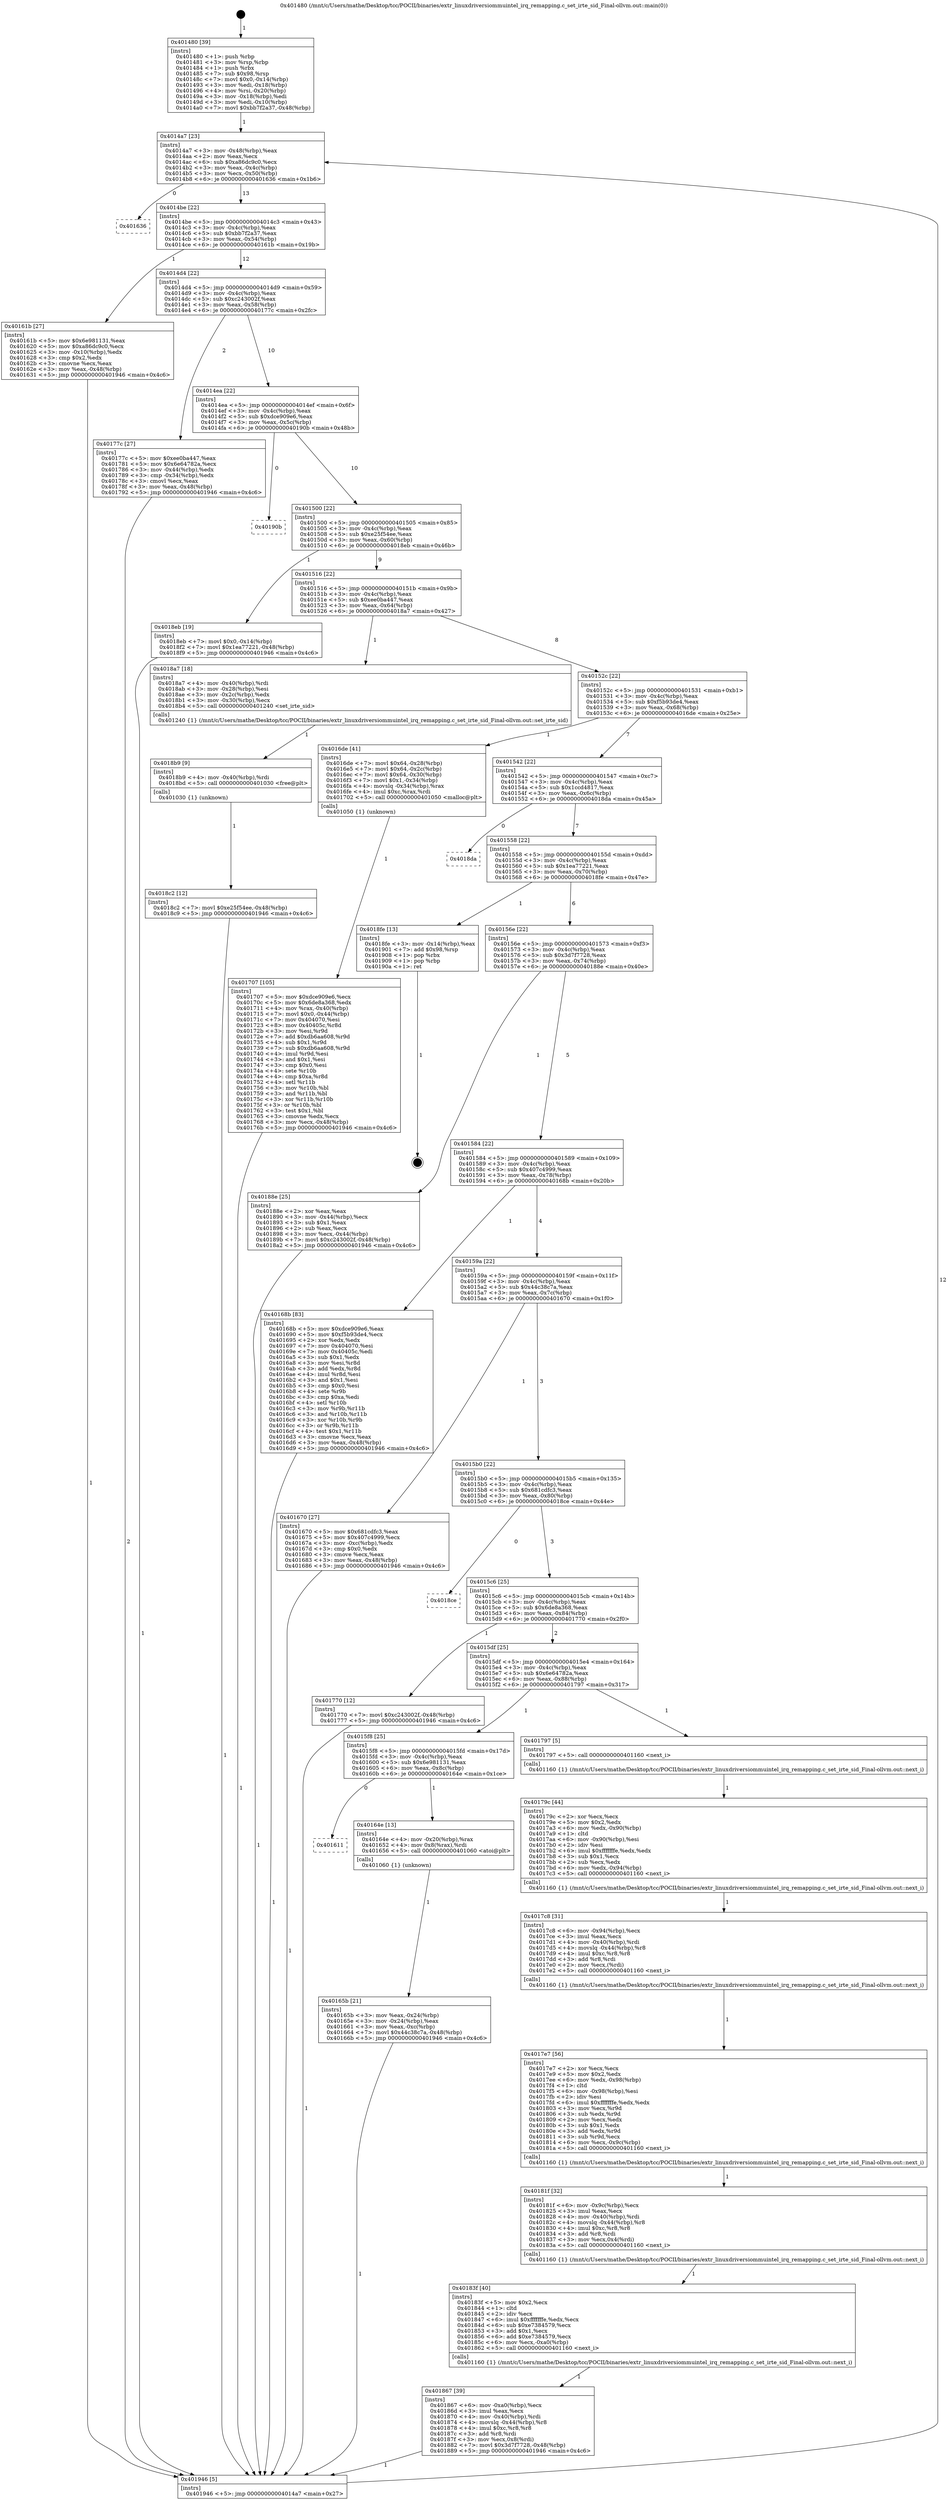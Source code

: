 digraph "0x401480" {
  label = "0x401480 (/mnt/c/Users/mathe/Desktop/tcc/POCII/binaries/extr_linuxdriversiommuintel_irq_remapping.c_set_irte_sid_Final-ollvm.out::main(0))"
  labelloc = "t"
  node[shape=record]

  Entry [label="",width=0.3,height=0.3,shape=circle,fillcolor=black,style=filled]
  "0x4014a7" [label="{
     0x4014a7 [23]\l
     | [instrs]\l
     &nbsp;&nbsp;0x4014a7 \<+3\>: mov -0x48(%rbp),%eax\l
     &nbsp;&nbsp;0x4014aa \<+2\>: mov %eax,%ecx\l
     &nbsp;&nbsp;0x4014ac \<+6\>: sub $0xa86dc9c0,%ecx\l
     &nbsp;&nbsp;0x4014b2 \<+3\>: mov %eax,-0x4c(%rbp)\l
     &nbsp;&nbsp;0x4014b5 \<+3\>: mov %ecx,-0x50(%rbp)\l
     &nbsp;&nbsp;0x4014b8 \<+6\>: je 0000000000401636 \<main+0x1b6\>\l
  }"]
  "0x401636" [label="{
     0x401636\l
  }", style=dashed]
  "0x4014be" [label="{
     0x4014be [22]\l
     | [instrs]\l
     &nbsp;&nbsp;0x4014be \<+5\>: jmp 00000000004014c3 \<main+0x43\>\l
     &nbsp;&nbsp;0x4014c3 \<+3\>: mov -0x4c(%rbp),%eax\l
     &nbsp;&nbsp;0x4014c6 \<+5\>: sub $0xbb7f2a37,%eax\l
     &nbsp;&nbsp;0x4014cb \<+3\>: mov %eax,-0x54(%rbp)\l
     &nbsp;&nbsp;0x4014ce \<+6\>: je 000000000040161b \<main+0x19b\>\l
  }"]
  Exit [label="",width=0.3,height=0.3,shape=circle,fillcolor=black,style=filled,peripheries=2]
  "0x40161b" [label="{
     0x40161b [27]\l
     | [instrs]\l
     &nbsp;&nbsp;0x40161b \<+5\>: mov $0x6e981131,%eax\l
     &nbsp;&nbsp;0x401620 \<+5\>: mov $0xa86dc9c0,%ecx\l
     &nbsp;&nbsp;0x401625 \<+3\>: mov -0x10(%rbp),%edx\l
     &nbsp;&nbsp;0x401628 \<+3\>: cmp $0x2,%edx\l
     &nbsp;&nbsp;0x40162b \<+3\>: cmovne %ecx,%eax\l
     &nbsp;&nbsp;0x40162e \<+3\>: mov %eax,-0x48(%rbp)\l
     &nbsp;&nbsp;0x401631 \<+5\>: jmp 0000000000401946 \<main+0x4c6\>\l
  }"]
  "0x4014d4" [label="{
     0x4014d4 [22]\l
     | [instrs]\l
     &nbsp;&nbsp;0x4014d4 \<+5\>: jmp 00000000004014d9 \<main+0x59\>\l
     &nbsp;&nbsp;0x4014d9 \<+3\>: mov -0x4c(%rbp),%eax\l
     &nbsp;&nbsp;0x4014dc \<+5\>: sub $0xc243002f,%eax\l
     &nbsp;&nbsp;0x4014e1 \<+3\>: mov %eax,-0x58(%rbp)\l
     &nbsp;&nbsp;0x4014e4 \<+6\>: je 000000000040177c \<main+0x2fc\>\l
  }"]
  "0x401946" [label="{
     0x401946 [5]\l
     | [instrs]\l
     &nbsp;&nbsp;0x401946 \<+5\>: jmp 00000000004014a7 \<main+0x27\>\l
  }"]
  "0x401480" [label="{
     0x401480 [39]\l
     | [instrs]\l
     &nbsp;&nbsp;0x401480 \<+1\>: push %rbp\l
     &nbsp;&nbsp;0x401481 \<+3\>: mov %rsp,%rbp\l
     &nbsp;&nbsp;0x401484 \<+1\>: push %rbx\l
     &nbsp;&nbsp;0x401485 \<+7\>: sub $0x98,%rsp\l
     &nbsp;&nbsp;0x40148c \<+7\>: movl $0x0,-0x14(%rbp)\l
     &nbsp;&nbsp;0x401493 \<+3\>: mov %edi,-0x18(%rbp)\l
     &nbsp;&nbsp;0x401496 \<+4\>: mov %rsi,-0x20(%rbp)\l
     &nbsp;&nbsp;0x40149a \<+3\>: mov -0x18(%rbp),%edi\l
     &nbsp;&nbsp;0x40149d \<+3\>: mov %edi,-0x10(%rbp)\l
     &nbsp;&nbsp;0x4014a0 \<+7\>: movl $0xbb7f2a37,-0x48(%rbp)\l
  }"]
  "0x4018c2" [label="{
     0x4018c2 [12]\l
     | [instrs]\l
     &nbsp;&nbsp;0x4018c2 \<+7\>: movl $0xe25f54ee,-0x48(%rbp)\l
     &nbsp;&nbsp;0x4018c9 \<+5\>: jmp 0000000000401946 \<main+0x4c6\>\l
  }"]
  "0x40177c" [label="{
     0x40177c [27]\l
     | [instrs]\l
     &nbsp;&nbsp;0x40177c \<+5\>: mov $0xee0ba447,%eax\l
     &nbsp;&nbsp;0x401781 \<+5\>: mov $0x6e64782a,%ecx\l
     &nbsp;&nbsp;0x401786 \<+3\>: mov -0x44(%rbp),%edx\l
     &nbsp;&nbsp;0x401789 \<+3\>: cmp -0x34(%rbp),%edx\l
     &nbsp;&nbsp;0x40178c \<+3\>: cmovl %ecx,%eax\l
     &nbsp;&nbsp;0x40178f \<+3\>: mov %eax,-0x48(%rbp)\l
     &nbsp;&nbsp;0x401792 \<+5\>: jmp 0000000000401946 \<main+0x4c6\>\l
  }"]
  "0x4014ea" [label="{
     0x4014ea [22]\l
     | [instrs]\l
     &nbsp;&nbsp;0x4014ea \<+5\>: jmp 00000000004014ef \<main+0x6f\>\l
     &nbsp;&nbsp;0x4014ef \<+3\>: mov -0x4c(%rbp),%eax\l
     &nbsp;&nbsp;0x4014f2 \<+5\>: sub $0xdce909e6,%eax\l
     &nbsp;&nbsp;0x4014f7 \<+3\>: mov %eax,-0x5c(%rbp)\l
     &nbsp;&nbsp;0x4014fa \<+6\>: je 000000000040190b \<main+0x48b\>\l
  }"]
  "0x4018b9" [label="{
     0x4018b9 [9]\l
     | [instrs]\l
     &nbsp;&nbsp;0x4018b9 \<+4\>: mov -0x40(%rbp),%rdi\l
     &nbsp;&nbsp;0x4018bd \<+5\>: call 0000000000401030 \<free@plt\>\l
     | [calls]\l
     &nbsp;&nbsp;0x401030 \{1\} (unknown)\l
  }"]
  "0x40190b" [label="{
     0x40190b\l
  }", style=dashed]
  "0x401500" [label="{
     0x401500 [22]\l
     | [instrs]\l
     &nbsp;&nbsp;0x401500 \<+5\>: jmp 0000000000401505 \<main+0x85\>\l
     &nbsp;&nbsp;0x401505 \<+3\>: mov -0x4c(%rbp),%eax\l
     &nbsp;&nbsp;0x401508 \<+5\>: sub $0xe25f54ee,%eax\l
     &nbsp;&nbsp;0x40150d \<+3\>: mov %eax,-0x60(%rbp)\l
     &nbsp;&nbsp;0x401510 \<+6\>: je 00000000004018eb \<main+0x46b\>\l
  }"]
  "0x401867" [label="{
     0x401867 [39]\l
     | [instrs]\l
     &nbsp;&nbsp;0x401867 \<+6\>: mov -0xa0(%rbp),%ecx\l
     &nbsp;&nbsp;0x40186d \<+3\>: imul %eax,%ecx\l
     &nbsp;&nbsp;0x401870 \<+4\>: mov -0x40(%rbp),%rdi\l
     &nbsp;&nbsp;0x401874 \<+4\>: movslq -0x44(%rbp),%r8\l
     &nbsp;&nbsp;0x401878 \<+4\>: imul $0xc,%r8,%r8\l
     &nbsp;&nbsp;0x40187c \<+3\>: add %r8,%rdi\l
     &nbsp;&nbsp;0x40187f \<+3\>: mov %ecx,0x8(%rdi)\l
     &nbsp;&nbsp;0x401882 \<+7\>: movl $0x3d7f7728,-0x48(%rbp)\l
     &nbsp;&nbsp;0x401889 \<+5\>: jmp 0000000000401946 \<main+0x4c6\>\l
  }"]
  "0x4018eb" [label="{
     0x4018eb [19]\l
     | [instrs]\l
     &nbsp;&nbsp;0x4018eb \<+7\>: movl $0x0,-0x14(%rbp)\l
     &nbsp;&nbsp;0x4018f2 \<+7\>: movl $0x1ea77221,-0x48(%rbp)\l
     &nbsp;&nbsp;0x4018f9 \<+5\>: jmp 0000000000401946 \<main+0x4c6\>\l
  }"]
  "0x401516" [label="{
     0x401516 [22]\l
     | [instrs]\l
     &nbsp;&nbsp;0x401516 \<+5\>: jmp 000000000040151b \<main+0x9b\>\l
     &nbsp;&nbsp;0x40151b \<+3\>: mov -0x4c(%rbp),%eax\l
     &nbsp;&nbsp;0x40151e \<+5\>: sub $0xee0ba447,%eax\l
     &nbsp;&nbsp;0x401523 \<+3\>: mov %eax,-0x64(%rbp)\l
     &nbsp;&nbsp;0x401526 \<+6\>: je 00000000004018a7 \<main+0x427\>\l
  }"]
  "0x40183f" [label="{
     0x40183f [40]\l
     | [instrs]\l
     &nbsp;&nbsp;0x40183f \<+5\>: mov $0x2,%ecx\l
     &nbsp;&nbsp;0x401844 \<+1\>: cltd\l
     &nbsp;&nbsp;0x401845 \<+2\>: idiv %ecx\l
     &nbsp;&nbsp;0x401847 \<+6\>: imul $0xfffffffe,%edx,%ecx\l
     &nbsp;&nbsp;0x40184d \<+6\>: sub $0xe7384579,%ecx\l
     &nbsp;&nbsp;0x401853 \<+3\>: add $0x1,%ecx\l
     &nbsp;&nbsp;0x401856 \<+6\>: add $0xe7384579,%ecx\l
     &nbsp;&nbsp;0x40185c \<+6\>: mov %ecx,-0xa0(%rbp)\l
     &nbsp;&nbsp;0x401862 \<+5\>: call 0000000000401160 \<next_i\>\l
     | [calls]\l
     &nbsp;&nbsp;0x401160 \{1\} (/mnt/c/Users/mathe/Desktop/tcc/POCII/binaries/extr_linuxdriversiommuintel_irq_remapping.c_set_irte_sid_Final-ollvm.out::next_i)\l
  }"]
  "0x4018a7" [label="{
     0x4018a7 [18]\l
     | [instrs]\l
     &nbsp;&nbsp;0x4018a7 \<+4\>: mov -0x40(%rbp),%rdi\l
     &nbsp;&nbsp;0x4018ab \<+3\>: mov -0x28(%rbp),%esi\l
     &nbsp;&nbsp;0x4018ae \<+3\>: mov -0x2c(%rbp),%edx\l
     &nbsp;&nbsp;0x4018b1 \<+3\>: mov -0x30(%rbp),%ecx\l
     &nbsp;&nbsp;0x4018b4 \<+5\>: call 0000000000401240 \<set_irte_sid\>\l
     | [calls]\l
     &nbsp;&nbsp;0x401240 \{1\} (/mnt/c/Users/mathe/Desktop/tcc/POCII/binaries/extr_linuxdriversiommuintel_irq_remapping.c_set_irte_sid_Final-ollvm.out::set_irte_sid)\l
  }"]
  "0x40152c" [label="{
     0x40152c [22]\l
     | [instrs]\l
     &nbsp;&nbsp;0x40152c \<+5\>: jmp 0000000000401531 \<main+0xb1\>\l
     &nbsp;&nbsp;0x401531 \<+3\>: mov -0x4c(%rbp),%eax\l
     &nbsp;&nbsp;0x401534 \<+5\>: sub $0xf5b93de4,%eax\l
     &nbsp;&nbsp;0x401539 \<+3\>: mov %eax,-0x68(%rbp)\l
     &nbsp;&nbsp;0x40153c \<+6\>: je 00000000004016de \<main+0x25e\>\l
  }"]
  "0x40181f" [label="{
     0x40181f [32]\l
     | [instrs]\l
     &nbsp;&nbsp;0x40181f \<+6\>: mov -0x9c(%rbp),%ecx\l
     &nbsp;&nbsp;0x401825 \<+3\>: imul %eax,%ecx\l
     &nbsp;&nbsp;0x401828 \<+4\>: mov -0x40(%rbp),%rdi\l
     &nbsp;&nbsp;0x40182c \<+4\>: movslq -0x44(%rbp),%r8\l
     &nbsp;&nbsp;0x401830 \<+4\>: imul $0xc,%r8,%r8\l
     &nbsp;&nbsp;0x401834 \<+3\>: add %r8,%rdi\l
     &nbsp;&nbsp;0x401837 \<+3\>: mov %ecx,0x4(%rdi)\l
     &nbsp;&nbsp;0x40183a \<+5\>: call 0000000000401160 \<next_i\>\l
     | [calls]\l
     &nbsp;&nbsp;0x401160 \{1\} (/mnt/c/Users/mathe/Desktop/tcc/POCII/binaries/extr_linuxdriversiommuintel_irq_remapping.c_set_irte_sid_Final-ollvm.out::next_i)\l
  }"]
  "0x4016de" [label="{
     0x4016de [41]\l
     | [instrs]\l
     &nbsp;&nbsp;0x4016de \<+7\>: movl $0x64,-0x28(%rbp)\l
     &nbsp;&nbsp;0x4016e5 \<+7\>: movl $0x64,-0x2c(%rbp)\l
     &nbsp;&nbsp;0x4016ec \<+7\>: movl $0x64,-0x30(%rbp)\l
     &nbsp;&nbsp;0x4016f3 \<+7\>: movl $0x1,-0x34(%rbp)\l
     &nbsp;&nbsp;0x4016fa \<+4\>: movslq -0x34(%rbp),%rax\l
     &nbsp;&nbsp;0x4016fe \<+4\>: imul $0xc,%rax,%rdi\l
     &nbsp;&nbsp;0x401702 \<+5\>: call 0000000000401050 \<malloc@plt\>\l
     | [calls]\l
     &nbsp;&nbsp;0x401050 \{1\} (unknown)\l
  }"]
  "0x401542" [label="{
     0x401542 [22]\l
     | [instrs]\l
     &nbsp;&nbsp;0x401542 \<+5\>: jmp 0000000000401547 \<main+0xc7\>\l
     &nbsp;&nbsp;0x401547 \<+3\>: mov -0x4c(%rbp),%eax\l
     &nbsp;&nbsp;0x40154a \<+5\>: sub $0x1ccd4817,%eax\l
     &nbsp;&nbsp;0x40154f \<+3\>: mov %eax,-0x6c(%rbp)\l
     &nbsp;&nbsp;0x401552 \<+6\>: je 00000000004018da \<main+0x45a\>\l
  }"]
  "0x4017e7" [label="{
     0x4017e7 [56]\l
     | [instrs]\l
     &nbsp;&nbsp;0x4017e7 \<+2\>: xor %ecx,%ecx\l
     &nbsp;&nbsp;0x4017e9 \<+5\>: mov $0x2,%edx\l
     &nbsp;&nbsp;0x4017ee \<+6\>: mov %edx,-0x98(%rbp)\l
     &nbsp;&nbsp;0x4017f4 \<+1\>: cltd\l
     &nbsp;&nbsp;0x4017f5 \<+6\>: mov -0x98(%rbp),%esi\l
     &nbsp;&nbsp;0x4017fb \<+2\>: idiv %esi\l
     &nbsp;&nbsp;0x4017fd \<+6\>: imul $0xfffffffe,%edx,%edx\l
     &nbsp;&nbsp;0x401803 \<+3\>: mov %ecx,%r9d\l
     &nbsp;&nbsp;0x401806 \<+3\>: sub %edx,%r9d\l
     &nbsp;&nbsp;0x401809 \<+2\>: mov %ecx,%edx\l
     &nbsp;&nbsp;0x40180b \<+3\>: sub $0x1,%edx\l
     &nbsp;&nbsp;0x40180e \<+3\>: add %edx,%r9d\l
     &nbsp;&nbsp;0x401811 \<+3\>: sub %r9d,%ecx\l
     &nbsp;&nbsp;0x401814 \<+6\>: mov %ecx,-0x9c(%rbp)\l
     &nbsp;&nbsp;0x40181a \<+5\>: call 0000000000401160 \<next_i\>\l
     | [calls]\l
     &nbsp;&nbsp;0x401160 \{1\} (/mnt/c/Users/mathe/Desktop/tcc/POCII/binaries/extr_linuxdriversiommuintel_irq_remapping.c_set_irte_sid_Final-ollvm.out::next_i)\l
  }"]
  "0x4018da" [label="{
     0x4018da\l
  }", style=dashed]
  "0x401558" [label="{
     0x401558 [22]\l
     | [instrs]\l
     &nbsp;&nbsp;0x401558 \<+5\>: jmp 000000000040155d \<main+0xdd\>\l
     &nbsp;&nbsp;0x40155d \<+3\>: mov -0x4c(%rbp),%eax\l
     &nbsp;&nbsp;0x401560 \<+5\>: sub $0x1ea77221,%eax\l
     &nbsp;&nbsp;0x401565 \<+3\>: mov %eax,-0x70(%rbp)\l
     &nbsp;&nbsp;0x401568 \<+6\>: je 00000000004018fe \<main+0x47e\>\l
  }"]
  "0x4017c8" [label="{
     0x4017c8 [31]\l
     | [instrs]\l
     &nbsp;&nbsp;0x4017c8 \<+6\>: mov -0x94(%rbp),%ecx\l
     &nbsp;&nbsp;0x4017ce \<+3\>: imul %eax,%ecx\l
     &nbsp;&nbsp;0x4017d1 \<+4\>: mov -0x40(%rbp),%rdi\l
     &nbsp;&nbsp;0x4017d5 \<+4\>: movslq -0x44(%rbp),%r8\l
     &nbsp;&nbsp;0x4017d9 \<+4\>: imul $0xc,%r8,%r8\l
     &nbsp;&nbsp;0x4017dd \<+3\>: add %r8,%rdi\l
     &nbsp;&nbsp;0x4017e0 \<+2\>: mov %ecx,(%rdi)\l
     &nbsp;&nbsp;0x4017e2 \<+5\>: call 0000000000401160 \<next_i\>\l
     | [calls]\l
     &nbsp;&nbsp;0x401160 \{1\} (/mnt/c/Users/mathe/Desktop/tcc/POCII/binaries/extr_linuxdriversiommuintel_irq_remapping.c_set_irte_sid_Final-ollvm.out::next_i)\l
  }"]
  "0x4018fe" [label="{
     0x4018fe [13]\l
     | [instrs]\l
     &nbsp;&nbsp;0x4018fe \<+3\>: mov -0x14(%rbp),%eax\l
     &nbsp;&nbsp;0x401901 \<+7\>: add $0x98,%rsp\l
     &nbsp;&nbsp;0x401908 \<+1\>: pop %rbx\l
     &nbsp;&nbsp;0x401909 \<+1\>: pop %rbp\l
     &nbsp;&nbsp;0x40190a \<+1\>: ret\l
  }"]
  "0x40156e" [label="{
     0x40156e [22]\l
     | [instrs]\l
     &nbsp;&nbsp;0x40156e \<+5\>: jmp 0000000000401573 \<main+0xf3\>\l
     &nbsp;&nbsp;0x401573 \<+3\>: mov -0x4c(%rbp),%eax\l
     &nbsp;&nbsp;0x401576 \<+5\>: sub $0x3d7f7728,%eax\l
     &nbsp;&nbsp;0x40157b \<+3\>: mov %eax,-0x74(%rbp)\l
     &nbsp;&nbsp;0x40157e \<+6\>: je 000000000040188e \<main+0x40e\>\l
  }"]
  "0x40179c" [label="{
     0x40179c [44]\l
     | [instrs]\l
     &nbsp;&nbsp;0x40179c \<+2\>: xor %ecx,%ecx\l
     &nbsp;&nbsp;0x40179e \<+5\>: mov $0x2,%edx\l
     &nbsp;&nbsp;0x4017a3 \<+6\>: mov %edx,-0x90(%rbp)\l
     &nbsp;&nbsp;0x4017a9 \<+1\>: cltd\l
     &nbsp;&nbsp;0x4017aa \<+6\>: mov -0x90(%rbp),%esi\l
     &nbsp;&nbsp;0x4017b0 \<+2\>: idiv %esi\l
     &nbsp;&nbsp;0x4017b2 \<+6\>: imul $0xfffffffe,%edx,%edx\l
     &nbsp;&nbsp;0x4017b8 \<+3\>: sub $0x1,%ecx\l
     &nbsp;&nbsp;0x4017bb \<+2\>: sub %ecx,%edx\l
     &nbsp;&nbsp;0x4017bd \<+6\>: mov %edx,-0x94(%rbp)\l
     &nbsp;&nbsp;0x4017c3 \<+5\>: call 0000000000401160 \<next_i\>\l
     | [calls]\l
     &nbsp;&nbsp;0x401160 \{1\} (/mnt/c/Users/mathe/Desktop/tcc/POCII/binaries/extr_linuxdriversiommuintel_irq_remapping.c_set_irte_sid_Final-ollvm.out::next_i)\l
  }"]
  "0x40188e" [label="{
     0x40188e [25]\l
     | [instrs]\l
     &nbsp;&nbsp;0x40188e \<+2\>: xor %eax,%eax\l
     &nbsp;&nbsp;0x401890 \<+3\>: mov -0x44(%rbp),%ecx\l
     &nbsp;&nbsp;0x401893 \<+3\>: sub $0x1,%eax\l
     &nbsp;&nbsp;0x401896 \<+2\>: sub %eax,%ecx\l
     &nbsp;&nbsp;0x401898 \<+3\>: mov %ecx,-0x44(%rbp)\l
     &nbsp;&nbsp;0x40189b \<+7\>: movl $0xc243002f,-0x48(%rbp)\l
     &nbsp;&nbsp;0x4018a2 \<+5\>: jmp 0000000000401946 \<main+0x4c6\>\l
  }"]
  "0x401584" [label="{
     0x401584 [22]\l
     | [instrs]\l
     &nbsp;&nbsp;0x401584 \<+5\>: jmp 0000000000401589 \<main+0x109\>\l
     &nbsp;&nbsp;0x401589 \<+3\>: mov -0x4c(%rbp),%eax\l
     &nbsp;&nbsp;0x40158c \<+5\>: sub $0x407c4999,%eax\l
     &nbsp;&nbsp;0x401591 \<+3\>: mov %eax,-0x78(%rbp)\l
     &nbsp;&nbsp;0x401594 \<+6\>: je 000000000040168b \<main+0x20b\>\l
  }"]
  "0x401707" [label="{
     0x401707 [105]\l
     | [instrs]\l
     &nbsp;&nbsp;0x401707 \<+5\>: mov $0xdce909e6,%ecx\l
     &nbsp;&nbsp;0x40170c \<+5\>: mov $0x6de8a368,%edx\l
     &nbsp;&nbsp;0x401711 \<+4\>: mov %rax,-0x40(%rbp)\l
     &nbsp;&nbsp;0x401715 \<+7\>: movl $0x0,-0x44(%rbp)\l
     &nbsp;&nbsp;0x40171c \<+7\>: mov 0x404070,%esi\l
     &nbsp;&nbsp;0x401723 \<+8\>: mov 0x40405c,%r8d\l
     &nbsp;&nbsp;0x40172b \<+3\>: mov %esi,%r9d\l
     &nbsp;&nbsp;0x40172e \<+7\>: add $0xdb6aa608,%r9d\l
     &nbsp;&nbsp;0x401735 \<+4\>: sub $0x1,%r9d\l
     &nbsp;&nbsp;0x401739 \<+7\>: sub $0xdb6aa608,%r9d\l
     &nbsp;&nbsp;0x401740 \<+4\>: imul %r9d,%esi\l
     &nbsp;&nbsp;0x401744 \<+3\>: and $0x1,%esi\l
     &nbsp;&nbsp;0x401747 \<+3\>: cmp $0x0,%esi\l
     &nbsp;&nbsp;0x40174a \<+4\>: sete %r10b\l
     &nbsp;&nbsp;0x40174e \<+4\>: cmp $0xa,%r8d\l
     &nbsp;&nbsp;0x401752 \<+4\>: setl %r11b\l
     &nbsp;&nbsp;0x401756 \<+3\>: mov %r10b,%bl\l
     &nbsp;&nbsp;0x401759 \<+3\>: and %r11b,%bl\l
     &nbsp;&nbsp;0x40175c \<+3\>: xor %r11b,%r10b\l
     &nbsp;&nbsp;0x40175f \<+3\>: or %r10b,%bl\l
     &nbsp;&nbsp;0x401762 \<+3\>: test $0x1,%bl\l
     &nbsp;&nbsp;0x401765 \<+3\>: cmovne %edx,%ecx\l
     &nbsp;&nbsp;0x401768 \<+3\>: mov %ecx,-0x48(%rbp)\l
     &nbsp;&nbsp;0x40176b \<+5\>: jmp 0000000000401946 \<main+0x4c6\>\l
  }"]
  "0x40168b" [label="{
     0x40168b [83]\l
     | [instrs]\l
     &nbsp;&nbsp;0x40168b \<+5\>: mov $0xdce909e6,%eax\l
     &nbsp;&nbsp;0x401690 \<+5\>: mov $0xf5b93de4,%ecx\l
     &nbsp;&nbsp;0x401695 \<+2\>: xor %edx,%edx\l
     &nbsp;&nbsp;0x401697 \<+7\>: mov 0x404070,%esi\l
     &nbsp;&nbsp;0x40169e \<+7\>: mov 0x40405c,%edi\l
     &nbsp;&nbsp;0x4016a5 \<+3\>: sub $0x1,%edx\l
     &nbsp;&nbsp;0x4016a8 \<+3\>: mov %esi,%r8d\l
     &nbsp;&nbsp;0x4016ab \<+3\>: add %edx,%r8d\l
     &nbsp;&nbsp;0x4016ae \<+4\>: imul %r8d,%esi\l
     &nbsp;&nbsp;0x4016b2 \<+3\>: and $0x1,%esi\l
     &nbsp;&nbsp;0x4016b5 \<+3\>: cmp $0x0,%esi\l
     &nbsp;&nbsp;0x4016b8 \<+4\>: sete %r9b\l
     &nbsp;&nbsp;0x4016bc \<+3\>: cmp $0xa,%edi\l
     &nbsp;&nbsp;0x4016bf \<+4\>: setl %r10b\l
     &nbsp;&nbsp;0x4016c3 \<+3\>: mov %r9b,%r11b\l
     &nbsp;&nbsp;0x4016c6 \<+3\>: and %r10b,%r11b\l
     &nbsp;&nbsp;0x4016c9 \<+3\>: xor %r10b,%r9b\l
     &nbsp;&nbsp;0x4016cc \<+3\>: or %r9b,%r11b\l
     &nbsp;&nbsp;0x4016cf \<+4\>: test $0x1,%r11b\l
     &nbsp;&nbsp;0x4016d3 \<+3\>: cmovne %ecx,%eax\l
     &nbsp;&nbsp;0x4016d6 \<+3\>: mov %eax,-0x48(%rbp)\l
     &nbsp;&nbsp;0x4016d9 \<+5\>: jmp 0000000000401946 \<main+0x4c6\>\l
  }"]
  "0x40159a" [label="{
     0x40159a [22]\l
     | [instrs]\l
     &nbsp;&nbsp;0x40159a \<+5\>: jmp 000000000040159f \<main+0x11f\>\l
     &nbsp;&nbsp;0x40159f \<+3\>: mov -0x4c(%rbp),%eax\l
     &nbsp;&nbsp;0x4015a2 \<+5\>: sub $0x44c38c7a,%eax\l
     &nbsp;&nbsp;0x4015a7 \<+3\>: mov %eax,-0x7c(%rbp)\l
     &nbsp;&nbsp;0x4015aa \<+6\>: je 0000000000401670 \<main+0x1f0\>\l
  }"]
  "0x40165b" [label="{
     0x40165b [21]\l
     | [instrs]\l
     &nbsp;&nbsp;0x40165b \<+3\>: mov %eax,-0x24(%rbp)\l
     &nbsp;&nbsp;0x40165e \<+3\>: mov -0x24(%rbp),%eax\l
     &nbsp;&nbsp;0x401661 \<+3\>: mov %eax,-0xc(%rbp)\l
     &nbsp;&nbsp;0x401664 \<+7\>: movl $0x44c38c7a,-0x48(%rbp)\l
     &nbsp;&nbsp;0x40166b \<+5\>: jmp 0000000000401946 \<main+0x4c6\>\l
  }"]
  "0x401670" [label="{
     0x401670 [27]\l
     | [instrs]\l
     &nbsp;&nbsp;0x401670 \<+5\>: mov $0x681cdfc3,%eax\l
     &nbsp;&nbsp;0x401675 \<+5\>: mov $0x407c4999,%ecx\l
     &nbsp;&nbsp;0x40167a \<+3\>: mov -0xc(%rbp),%edx\l
     &nbsp;&nbsp;0x40167d \<+3\>: cmp $0x0,%edx\l
     &nbsp;&nbsp;0x401680 \<+3\>: cmove %ecx,%eax\l
     &nbsp;&nbsp;0x401683 \<+3\>: mov %eax,-0x48(%rbp)\l
     &nbsp;&nbsp;0x401686 \<+5\>: jmp 0000000000401946 \<main+0x4c6\>\l
  }"]
  "0x4015b0" [label="{
     0x4015b0 [22]\l
     | [instrs]\l
     &nbsp;&nbsp;0x4015b0 \<+5\>: jmp 00000000004015b5 \<main+0x135\>\l
     &nbsp;&nbsp;0x4015b5 \<+3\>: mov -0x4c(%rbp),%eax\l
     &nbsp;&nbsp;0x4015b8 \<+5\>: sub $0x681cdfc3,%eax\l
     &nbsp;&nbsp;0x4015bd \<+3\>: mov %eax,-0x80(%rbp)\l
     &nbsp;&nbsp;0x4015c0 \<+6\>: je 00000000004018ce \<main+0x44e\>\l
  }"]
  "0x401611" [label="{
     0x401611\l
  }", style=dashed]
  "0x4018ce" [label="{
     0x4018ce\l
  }", style=dashed]
  "0x4015c6" [label="{
     0x4015c6 [25]\l
     | [instrs]\l
     &nbsp;&nbsp;0x4015c6 \<+5\>: jmp 00000000004015cb \<main+0x14b\>\l
     &nbsp;&nbsp;0x4015cb \<+3\>: mov -0x4c(%rbp),%eax\l
     &nbsp;&nbsp;0x4015ce \<+5\>: sub $0x6de8a368,%eax\l
     &nbsp;&nbsp;0x4015d3 \<+6\>: mov %eax,-0x84(%rbp)\l
     &nbsp;&nbsp;0x4015d9 \<+6\>: je 0000000000401770 \<main+0x2f0\>\l
  }"]
  "0x40164e" [label="{
     0x40164e [13]\l
     | [instrs]\l
     &nbsp;&nbsp;0x40164e \<+4\>: mov -0x20(%rbp),%rax\l
     &nbsp;&nbsp;0x401652 \<+4\>: mov 0x8(%rax),%rdi\l
     &nbsp;&nbsp;0x401656 \<+5\>: call 0000000000401060 \<atoi@plt\>\l
     | [calls]\l
     &nbsp;&nbsp;0x401060 \{1\} (unknown)\l
  }"]
  "0x401770" [label="{
     0x401770 [12]\l
     | [instrs]\l
     &nbsp;&nbsp;0x401770 \<+7\>: movl $0xc243002f,-0x48(%rbp)\l
     &nbsp;&nbsp;0x401777 \<+5\>: jmp 0000000000401946 \<main+0x4c6\>\l
  }"]
  "0x4015df" [label="{
     0x4015df [25]\l
     | [instrs]\l
     &nbsp;&nbsp;0x4015df \<+5\>: jmp 00000000004015e4 \<main+0x164\>\l
     &nbsp;&nbsp;0x4015e4 \<+3\>: mov -0x4c(%rbp),%eax\l
     &nbsp;&nbsp;0x4015e7 \<+5\>: sub $0x6e64782a,%eax\l
     &nbsp;&nbsp;0x4015ec \<+6\>: mov %eax,-0x88(%rbp)\l
     &nbsp;&nbsp;0x4015f2 \<+6\>: je 0000000000401797 \<main+0x317\>\l
  }"]
  "0x4015f8" [label="{
     0x4015f8 [25]\l
     | [instrs]\l
     &nbsp;&nbsp;0x4015f8 \<+5\>: jmp 00000000004015fd \<main+0x17d\>\l
     &nbsp;&nbsp;0x4015fd \<+3\>: mov -0x4c(%rbp),%eax\l
     &nbsp;&nbsp;0x401600 \<+5\>: sub $0x6e981131,%eax\l
     &nbsp;&nbsp;0x401605 \<+6\>: mov %eax,-0x8c(%rbp)\l
     &nbsp;&nbsp;0x40160b \<+6\>: je 000000000040164e \<main+0x1ce\>\l
  }"]
  "0x401797" [label="{
     0x401797 [5]\l
     | [instrs]\l
     &nbsp;&nbsp;0x401797 \<+5\>: call 0000000000401160 \<next_i\>\l
     | [calls]\l
     &nbsp;&nbsp;0x401160 \{1\} (/mnt/c/Users/mathe/Desktop/tcc/POCII/binaries/extr_linuxdriversiommuintel_irq_remapping.c_set_irte_sid_Final-ollvm.out::next_i)\l
  }"]
  Entry -> "0x401480" [label=" 1"]
  "0x4014a7" -> "0x401636" [label=" 0"]
  "0x4014a7" -> "0x4014be" [label=" 13"]
  "0x4018fe" -> Exit [label=" 1"]
  "0x4014be" -> "0x40161b" [label=" 1"]
  "0x4014be" -> "0x4014d4" [label=" 12"]
  "0x40161b" -> "0x401946" [label=" 1"]
  "0x401480" -> "0x4014a7" [label=" 1"]
  "0x401946" -> "0x4014a7" [label=" 12"]
  "0x4018eb" -> "0x401946" [label=" 1"]
  "0x4014d4" -> "0x40177c" [label=" 2"]
  "0x4014d4" -> "0x4014ea" [label=" 10"]
  "0x4018c2" -> "0x401946" [label=" 1"]
  "0x4014ea" -> "0x40190b" [label=" 0"]
  "0x4014ea" -> "0x401500" [label=" 10"]
  "0x4018b9" -> "0x4018c2" [label=" 1"]
  "0x401500" -> "0x4018eb" [label=" 1"]
  "0x401500" -> "0x401516" [label=" 9"]
  "0x4018a7" -> "0x4018b9" [label=" 1"]
  "0x401516" -> "0x4018a7" [label=" 1"]
  "0x401516" -> "0x40152c" [label=" 8"]
  "0x40188e" -> "0x401946" [label=" 1"]
  "0x40152c" -> "0x4016de" [label=" 1"]
  "0x40152c" -> "0x401542" [label=" 7"]
  "0x401867" -> "0x401946" [label=" 1"]
  "0x401542" -> "0x4018da" [label=" 0"]
  "0x401542" -> "0x401558" [label=" 7"]
  "0x40183f" -> "0x401867" [label=" 1"]
  "0x401558" -> "0x4018fe" [label=" 1"]
  "0x401558" -> "0x40156e" [label=" 6"]
  "0x40181f" -> "0x40183f" [label=" 1"]
  "0x40156e" -> "0x40188e" [label=" 1"]
  "0x40156e" -> "0x401584" [label=" 5"]
  "0x4017e7" -> "0x40181f" [label=" 1"]
  "0x401584" -> "0x40168b" [label=" 1"]
  "0x401584" -> "0x40159a" [label=" 4"]
  "0x4017c8" -> "0x4017e7" [label=" 1"]
  "0x40159a" -> "0x401670" [label=" 1"]
  "0x40159a" -> "0x4015b0" [label=" 3"]
  "0x40179c" -> "0x4017c8" [label=" 1"]
  "0x4015b0" -> "0x4018ce" [label=" 0"]
  "0x4015b0" -> "0x4015c6" [label=" 3"]
  "0x401797" -> "0x40179c" [label=" 1"]
  "0x4015c6" -> "0x401770" [label=" 1"]
  "0x4015c6" -> "0x4015df" [label=" 2"]
  "0x40177c" -> "0x401946" [label=" 2"]
  "0x4015df" -> "0x401797" [label=" 1"]
  "0x4015df" -> "0x4015f8" [label=" 1"]
  "0x401770" -> "0x401946" [label=" 1"]
  "0x4015f8" -> "0x40164e" [label=" 1"]
  "0x4015f8" -> "0x401611" [label=" 0"]
  "0x40164e" -> "0x40165b" [label=" 1"]
  "0x40165b" -> "0x401946" [label=" 1"]
  "0x401670" -> "0x401946" [label=" 1"]
  "0x40168b" -> "0x401946" [label=" 1"]
  "0x4016de" -> "0x401707" [label=" 1"]
  "0x401707" -> "0x401946" [label=" 1"]
}
